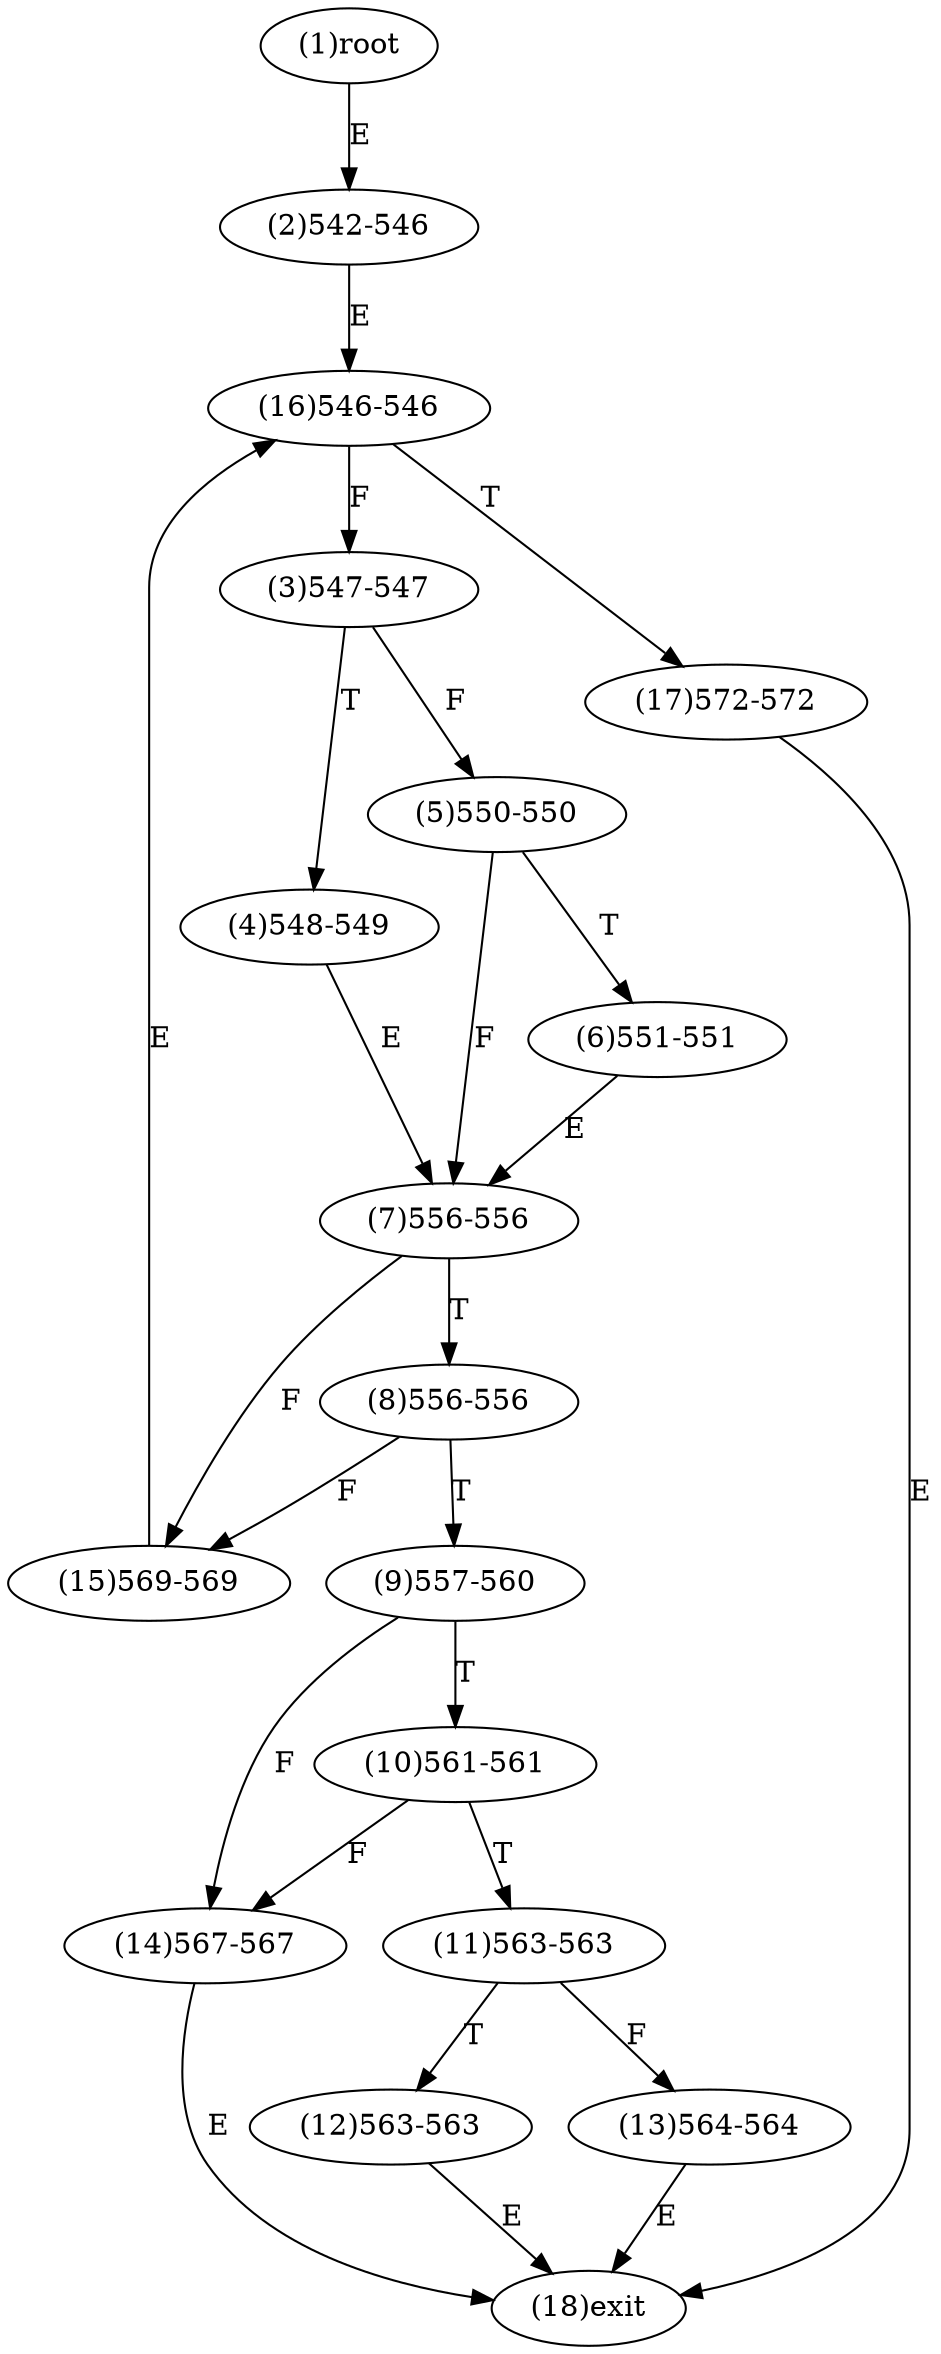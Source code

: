 digraph "" { 
1[ label="(1)root"];
2[ label="(2)542-546"];
3[ label="(3)547-547"];
4[ label="(4)548-549"];
5[ label="(5)550-550"];
6[ label="(6)551-551"];
7[ label="(7)556-556"];
8[ label="(8)556-556"];
9[ label="(9)557-560"];
10[ label="(10)561-561"];
11[ label="(11)563-563"];
12[ label="(12)563-563"];
13[ label="(13)564-564"];
14[ label="(14)567-567"];
15[ label="(15)569-569"];
17[ label="(17)572-572"];
16[ label="(16)546-546"];
18[ label="(18)exit"];
1->2[ label="E"];
2->16[ label="E"];
3->5[ label="F"];
3->4[ label="T"];
4->7[ label="E"];
5->7[ label="F"];
5->6[ label="T"];
6->7[ label="E"];
7->15[ label="F"];
7->8[ label="T"];
8->15[ label="F"];
8->9[ label="T"];
9->14[ label="F"];
9->10[ label="T"];
10->14[ label="F"];
10->11[ label="T"];
11->13[ label="F"];
11->12[ label="T"];
12->18[ label="E"];
13->18[ label="E"];
14->18[ label="E"];
15->16[ label="E"];
16->3[ label="F"];
16->17[ label="T"];
17->18[ label="E"];
}